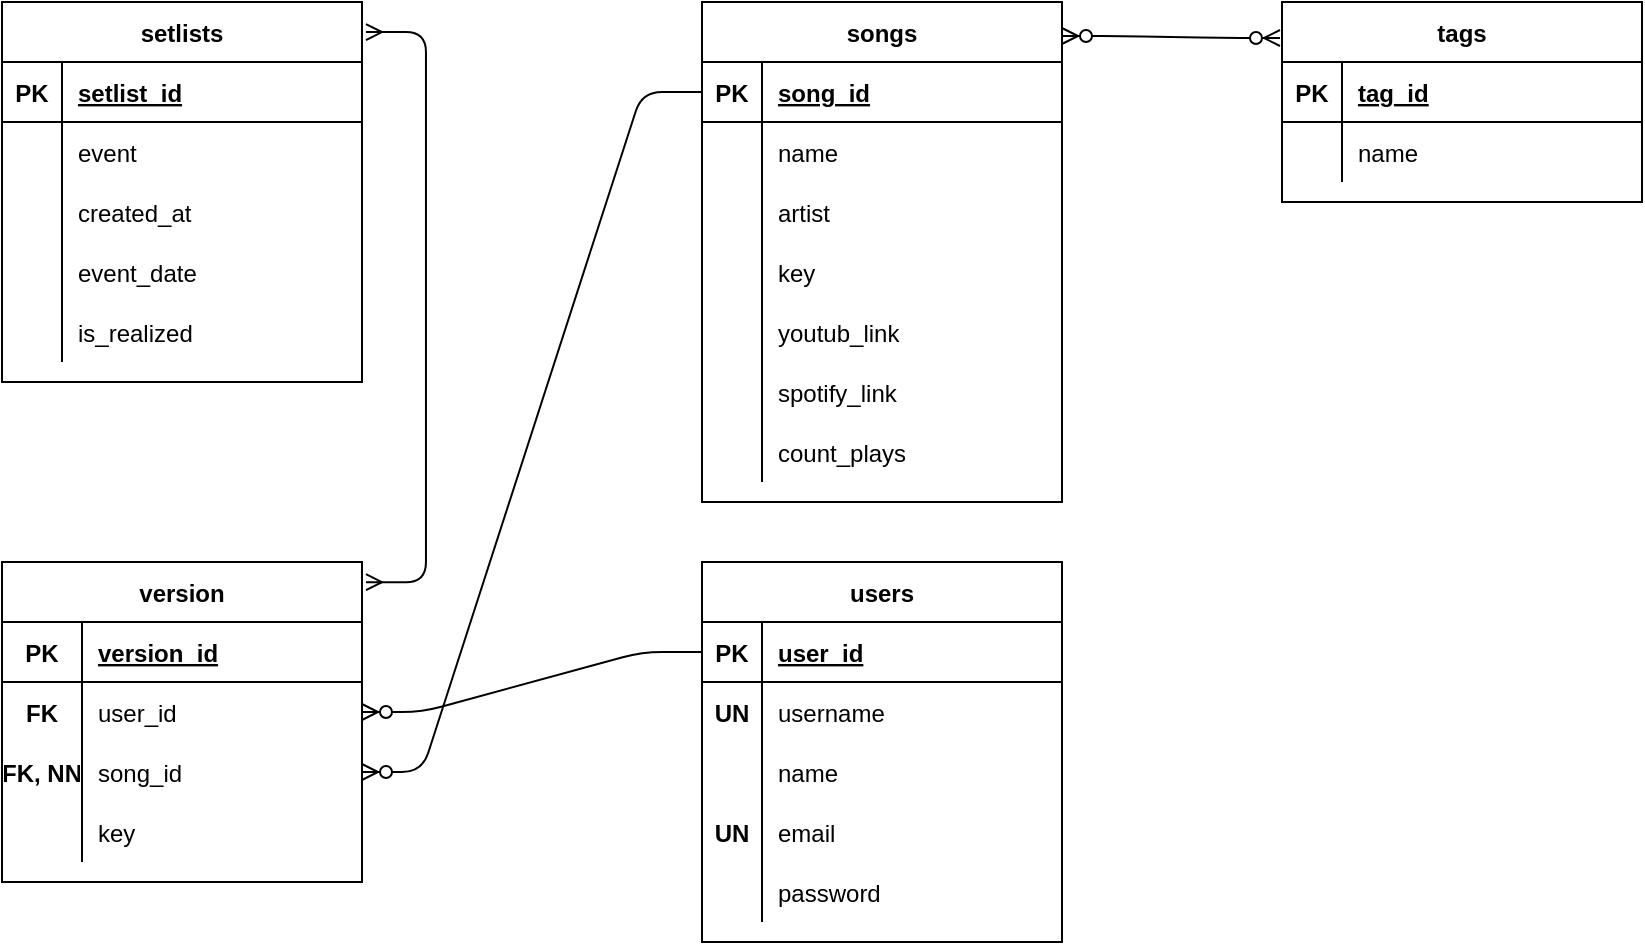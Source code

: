 <mxfile version="14.9.6" type="device"><diagram name="Page-1" id="e56a1550-8fbb-45ad-956c-1786394a9013"><mxGraphModel dx="1108" dy="482" grid="1" gridSize="10" guides="1" tooltips="1" connect="1" arrows="1" fold="1" page="1" pageScale="1" pageWidth="1100" pageHeight="850" background="none" math="0" shadow="0"><root><mxCell id="0"/><mxCell id="1" parent="0"/><mxCell id="Ovv7_MSdKENHsNQ3ZOLQ-1" value="songs" style="shape=table;startSize=30;container=1;collapsible=1;childLayout=tableLayout;fixedRows=1;rowLines=0;fontStyle=1;align=center;resizeLast=1;" parent="1" vertex="1"><mxGeometry x="430" y="160" width="180" height="250" as="geometry"/></mxCell><mxCell id="Ovv7_MSdKENHsNQ3ZOLQ-2" value="" style="shape=partialRectangle;collapsible=0;dropTarget=0;pointerEvents=0;fillColor=none;top=0;left=0;bottom=1;right=0;points=[[0,0.5],[1,0.5]];portConstraint=eastwest;" parent="Ovv7_MSdKENHsNQ3ZOLQ-1" vertex="1"><mxGeometry y="30" width="180" height="30" as="geometry"/></mxCell><mxCell id="Ovv7_MSdKENHsNQ3ZOLQ-3" value="PK" style="shape=partialRectangle;connectable=0;fillColor=none;top=0;left=0;bottom=0;right=0;fontStyle=1;overflow=hidden;" parent="Ovv7_MSdKENHsNQ3ZOLQ-2" vertex="1"><mxGeometry width="30" height="30" as="geometry"/></mxCell><mxCell id="Ovv7_MSdKENHsNQ3ZOLQ-4" value="song_id" style="shape=partialRectangle;connectable=0;fillColor=none;top=0;left=0;bottom=0;right=0;align=left;spacingLeft=6;fontStyle=5;overflow=hidden;" parent="Ovv7_MSdKENHsNQ3ZOLQ-2" vertex="1"><mxGeometry x="30" width="150" height="30" as="geometry"/></mxCell><mxCell id="Ovv7_MSdKENHsNQ3ZOLQ-5" value="" style="shape=partialRectangle;collapsible=0;dropTarget=0;pointerEvents=0;fillColor=none;top=0;left=0;bottom=0;right=0;points=[[0,0.5],[1,0.5]];portConstraint=eastwest;" parent="Ovv7_MSdKENHsNQ3ZOLQ-1" vertex="1"><mxGeometry y="60" width="180" height="30" as="geometry"/></mxCell><mxCell id="Ovv7_MSdKENHsNQ3ZOLQ-6" value="" style="shape=partialRectangle;connectable=0;fillColor=none;top=0;left=0;bottom=0;right=0;editable=1;overflow=hidden;" parent="Ovv7_MSdKENHsNQ3ZOLQ-5" vertex="1"><mxGeometry width="30" height="30" as="geometry"/></mxCell><mxCell id="Ovv7_MSdKENHsNQ3ZOLQ-7" value="name" style="shape=partialRectangle;connectable=0;fillColor=none;top=0;left=0;bottom=0;right=0;align=left;spacingLeft=6;overflow=hidden;" parent="Ovv7_MSdKENHsNQ3ZOLQ-5" vertex="1"><mxGeometry x="30" width="150" height="30" as="geometry"/></mxCell><mxCell id="Ovv7_MSdKENHsNQ3ZOLQ-8" value="" style="shape=partialRectangle;collapsible=0;dropTarget=0;pointerEvents=0;fillColor=none;top=0;left=0;bottom=0;right=0;points=[[0,0.5],[1,0.5]];portConstraint=eastwest;" parent="Ovv7_MSdKENHsNQ3ZOLQ-1" vertex="1"><mxGeometry y="90" width="180" height="30" as="geometry"/></mxCell><mxCell id="Ovv7_MSdKENHsNQ3ZOLQ-9" value="" style="shape=partialRectangle;connectable=0;fillColor=none;top=0;left=0;bottom=0;right=0;editable=1;overflow=hidden;" parent="Ovv7_MSdKENHsNQ3ZOLQ-8" vertex="1"><mxGeometry width="30" height="30" as="geometry"/></mxCell><mxCell id="Ovv7_MSdKENHsNQ3ZOLQ-10" value="artist" style="shape=partialRectangle;connectable=0;fillColor=none;top=0;left=0;bottom=0;right=0;align=left;spacingLeft=6;overflow=hidden;" parent="Ovv7_MSdKENHsNQ3ZOLQ-8" vertex="1"><mxGeometry x="30" width="150" height="30" as="geometry"/></mxCell><mxCell id="Ovv7_MSdKENHsNQ3ZOLQ-11" value="" style="shape=partialRectangle;collapsible=0;dropTarget=0;pointerEvents=0;fillColor=none;top=0;left=0;bottom=0;right=0;points=[[0,0.5],[1,0.5]];portConstraint=eastwest;" parent="Ovv7_MSdKENHsNQ3ZOLQ-1" vertex="1"><mxGeometry y="120" width="180" height="30" as="geometry"/></mxCell><mxCell id="Ovv7_MSdKENHsNQ3ZOLQ-12" value="" style="shape=partialRectangle;connectable=0;fillColor=none;top=0;left=0;bottom=0;right=0;editable=1;overflow=hidden;" parent="Ovv7_MSdKENHsNQ3ZOLQ-11" vertex="1"><mxGeometry width="30" height="30" as="geometry"/></mxCell><mxCell id="Ovv7_MSdKENHsNQ3ZOLQ-13" value="key" style="shape=partialRectangle;connectable=0;fillColor=none;top=0;left=0;bottom=0;right=0;align=left;spacingLeft=6;overflow=hidden;" parent="Ovv7_MSdKENHsNQ3ZOLQ-11" vertex="1"><mxGeometry x="30" width="150" height="30" as="geometry"/></mxCell><mxCell id="Ovv7_MSdKENHsNQ3ZOLQ-31" style="shape=partialRectangle;collapsible=0;dropTarget=0;pointerEvents=0;fillColor=none;top=0;left=0;bottom=0;right=0;points=[[0,0.5],[1,0.5]];portConstraint=eastwest;" parent="Ovv7_MSdKENHsNQ3ZOLQ-1" vertex="1"><mxGeometry y="150" width="180" height="30" as="geometry"/></mxCell><mxCell id="Ovv7_MSdKENHsNQ3ZOLQ-32" style="shape=partialRectangle;connectable=0;fillColor=none;top=0;left=0;bottom=0;right=0;editable=1;overflow=hidden;" parent="Ovv7_MSdKENHsNQ3ZOLQ-31" vertex="1"><mxGeometry width="30" height="30" as="geometry"/></mxCell><mxCell id="Ovv7_MSdKENHsNQ3ZOLQ-33" value="youtub_link" style="shape=partialRectangle;connectable=0;fillColor=none;top=0;left=0;bottom=0;right=0;align=left;spacingLeft=6;overflow=hidden;" parent="Ovv7_MSdKENHsNQ3ZOLQ-31" vertex="1"><mxGeometry x="30" width="150" height="30" as="geometry"/></mxCell><mxCell id="Ovv7_MSdKENHsNQ3ZOLQ-34" style="shape=partialRectangle;collapsible=0;dropTarget=0;pointerEvents=0;fillColor=none;top=0;left=0;bottom=0;right=0;points=[[0,0.5],[1,0.5]];portConstraint=eastwest;" parent="Ovv7_MSdKENHsNQ3ZOLQ-1" vertex="1"><mxGeometry y="180" width="180" height="30" as="geometry"/></mxCell><mxCell id="Ovv7_MSdKENHsNQ3ZOLQ-35" style="shape=partialRectangle;connectable=0;fillColor=none;top=0;left=0;bottom=0;right=0;editable=1;overflow=hidden;" parent="Ovv7_MSdKENHsNQ3ZOLQ-34" vertex="1"><mxGeometry width="30" height="30" as="geometry"/></mxCell><mxCell id="Ovv7_MSdKENHsNQ3ZOLQ-36" value="spotify_link" style="shape=partialRectangle;connectable=0;fillColor=none;top=0;left=0;bottom=0;right=0;align=left;spacingLeft=6;overflow=hidden;" parent="Ovv7_MSdKENHsNQ3ZOLQ-34" vertex="1"><mxGeometry x="30" width="150" height="30" as="geometry"/></mxCell><mxCell id="Ovv7_MSdKENHsNQ3ZOLQ-67" style="shape=partialRectangle;collapsible=0;dropTarget=0;pointerEvents=0;fillColor=none;top=0;left=0;bottom=0;right=0;points=[[0,0.5],[1,0.5]];portConstraint=eastwest;" parent="Ovv7_MSdKENHsNQ3ZOLQ-1" vertex="1"><mxGeometry y="210" width="180" height="30" as="geometry"/></mxCell><mxCell id="Ovv7_MSdKENHsNQ3ZOLQ-68" style="shape=partialRectangle;connectable=0;fillColor=none;top=0;left=0;bottom=0;right=0;editable=1;overflow=hidden;" parent="Ovv7_MSdKENHsNQ3ZOLQ-67" vertex="1"><mxGeometry width="30" height="30" as="geometry"/></mxCell><mxCell id="Ovv7_MSdKENHsNQ3ZOLQ-69" value="count_plays" style="shape=partialRectangle;connectable=0;fillColor=none;top=0;left=0;bottom=0;right=0;align=left;spacingLeft=6;overflow=hidden;" parent="Ovv7_MSdKENHsNQ3ZOLQ-67" vertex="1"><mxGeometry x="30" width="150" height="30" as="geometry"/></mxCell><mxCell id="Ovv7_MSdKENHsNQ3ZOLQ-54" value="setlists" style="shape=table;startSize=30;container=1;collapsible=1;childLayout=tableLayout;fixedRows=1;rowLines=0;fontStyle=1;align=center;resizeLast=1;" parent="1" vertex="1"><mxGeometry x="80" y="160" width="180" height="190" as="geometry"/></mxCell><mxCell id="Ovv7_MSdKENHsNQ3ZOLQ-55" value="" style="shape=partialRectangle;collapsible=0;dropTarget=0;pointerEvents=0;fillColor=none;top=0;left=0;bottom=1;right=0;points=[[0,0.5],[1,0.5]];portConstraint=eastwest;" parent="Ovv7_MSdKENHsNQ3ZOLQ-54" vertex="1"><mxGeometry y="30" width="180" height="30" as="geometry"/></mxCell><mxCell id="Ovv7_MSdKENHsNQ3ZOLQ-56" value="PK" style="shape=partialRectangle;connectable=0;fillColor=none;top=0;left=0;bottom=0;right=0;fontStyle=1;overflow=hidden;" parent="Ovv7_MSdKENHsNQ3ZOLQ-55" vertex="1"><mxGeometry width="30" height="30" as="geometry"/></mxCell><mxCell id="Ovv7_MSdKENHsNQ3ZOLQ-57" value="setlist_id" style="shape=partialRectangle;connectable=0;fillColor=none;top=0;left=0;bottom=0;right=0;align=left;spacingLeft=6;fontStyle=5;overflow=hidden;" parent="Ovv7_MSdKENHsNQ3ZOLQ-55" vertex="1"><mxGeometry x="30" width="150" height="30" as="geometry"/></mxCell><mxCell id="Ovv7_MSdKENHsNQ3ZOLQ-58" value="" style="shape=partialRectangle;collapsible=0;dropTarget=0;pointerEvents=0;fillColor=none;top=0;left=0;bottom=0;right=0;points=[[0,0.5],[1,0.5]];portConstraint=eastwest;" parent="Ovv7_MSdKENHsNQ3ZOLQ-54" vertex="1"><mxGeometry y="60" width="180" height="30" as="geometry"/></mxCell><mxCell id="Ovv7_MSdKENHsNQ3ZOLQ-59" value="" style="shape=partialRectangle;connectable=0;fillColor=none;top=0;left=0;bottom=0;right=0;editable=1;overflow=hidden;" parent="Ovv7_MSdKENHsNQ3ZOLQ-58" vertex="1"><mxGeometry width="30" height="30" as="geometry"/></mxCell><mxCell id="Ovv7_MSdKENHsNQ3ZOLQ-60" value="event" style="shape=partialRectangle;connectable=0;fillColor=none;top=0;left=0;bottom=0;right=0;align=left;spacingLeft=6;overflow=hidden;" parent="Ovv7_MSdKENHsNQ3ZOLQ-58" vertex="1"><mxGeometry x="30" width="150" height="30" as="geometry"/></mxCell><mxCell id="Ovv7_MSdKENHsNQ3ZOLQ-61" value="" style="shape=partialRectangle;collapsible=0;dropTarget=0;pointerEvents=0;fillColor=none;top=0;left=0;bottom=0;right=0;points=[[0,0.5],[1,0.5]];portConstraint=eastwest;" parent="Ovv7_MSdKENHsNQ3ZOLQ-54" vertex="1"><mxGeometry y="90" width="180" height="30" as="geometry"/></mxCell><mxCell id="Ovv7_MSdKENHsNQ3ZOLQ-62" value="" style="shape=partialRectangle;connectable=0;fillColor=none;top=0;left=0;bottom=0;right=0;editable=1;overflow=hidden;" parent="Ovv7_MSdKENHsNQ3ZOLQ-61" vertex="1"><mxGeometry width="30" height="30" as="geometry"/></mxCell><mxCell id="Ovv7_MSdKENHsNQ3ZOLQ-63" value="created_at" style="shape=partialRectangle;connectable=0;fillColor=none;top=0;left=0;bottom=0;right=0;align=left;spacingLeft=6;overflow=hidden;" parent="Ovv7_MSdKENHsNQ3ZOLQ-61" vertex="1"><mxGeometry x="30" width="150" height="30" as="geometry"/></mxCell><mxCell id="Ovv7_MSdKENHsNQ3ZOLQ-64" value="" style="shape=partialRectangle;collapsible=0;dropTarget=0;pointerEvents=0;fillColor=none;top=0;left=0;bottom=0;right=0;points=[[0,0.5],[1,0.5]];portConstraint=eastwest;" parent="Ovv7_MSdKENHsNQ3ZOLQ-54" vertex="1"><mxGeometry y="120" width="180" height="30" as="geometry"/></mxCell><mxCell id="Ovv7_MSdKENHsNQ3ZOLQ-65" value="" style="shape=partialRectangle;connectable=0;fillColor=none;top=0;left=0;bottom=0;right=0;editable=1;overflow=hidden;" parent="Ovv7_MSdKENHsNQ3ZOLQ-64" vertex="1"><mxGeometry width="30" height="30" as="geometry"/></mxCell><mxCell id="Ovv7_MSdKENHsNQ3ZOLQ-66" value="event_date" style="shape=partialRectangle;connectable=0;fillColor=none;top=0;left=0;bottom=0;right=0;align=left;spacingLeft=6;overflow=hidden;" parent="Ovv7_MSdKENHsNQ3ZOLQ-64" vertex="1"><mxGeometry x="30" width="150" height="30" as="geometry"/></mxCell><mxCell id="Ovv7_MSdKENHsNQ3ZOLQ-121" style="shape=partialRectangle;collapsible=0;dropTarget=0;pointerEvents=0;fillColor=none;top=0;left=0;bottom=0;right=0;points=[[0,0.5],[1,0.5]];portConstraint=eastwest;" parent="Ovv7_MSdKENHsNQ3ZOLQ-54" vertex="1"><mxGeometry y="150" width="180" height="30" as="geometry"/></mxCell><mxCell id="Ovv7_MSdKENHsNQ3ZOLQ-122" style="shape=partialRectangle;connectable=0;fillColor=none;top=0;left=0;bottom=0;right=0;editable=1;overflow=hidden;" parent="Ovv7_MSdKENHsNQ3ZOLQ-121" vertex="1"><mxGeometry width="30" height="30" as="geometry"/></mxCell><mxCell id="Ovv7_MSdKENHsNQ3ZOLQ-123" value="is_realized" style="shape=partialRectangle;connectable=0;fillColor=none;top=0;left=0;bottom=0;right=0;align=left;spacingLeft=6;overflow=hidden;" parent="Ovv7_MSdKENHsNQ3ZOLQ-121" vertex="1"><mxGeometry x="30" width="150" height="30" as="geometry"/></mxCell><mxCell id="Ovv7_MSdKENHsNQ3ZOLQ-71" value="tags" style="shape=table;startSize=30;container=1;collapsible=1;childLayout=tableLayout;fixedRows=1;rowLines=0;fontStyle=1;align=center;resizeLast=1;" parent="1" vertex="1"><mxGeometry x="720" y="160" width="180" height="100" as="geometry"/></mxCell><mxCell id="Ovv7_MSdKENHsNQ3ZOLQ-72" value="" style="shape=partialRectangle;collapsible=0;dropTarget=0;pointerEvents=0;fillColor=none;top=0;left=0;bottom=1;right=0;points=[[0,0.5],[1,0.5]];portConstraint=eastwest;" parent="Ovv7_MSdKENHsNQ3ZOLQ-71" vertex="1"><mxGeometry y="30" width="180" height="30" as="geometry"/></mxCell><mxCell id="Ovv7_MSdKENHsNQ3ZOLQ-73" value="PK" style="shape=partialRectangle;connectable=0;fillColor=none;top=0;left=0;bottom=0;right=0;fontStyle=1;overflow=hidden;" parent="Ovv7_MSdKENHsNQ3ZOLQ-72" vertex="1"><mxGeometry width="30" height="30" as="geometry"/></mxCell><mxCell id="Ovv7_MSdKENHsNQ3ZOLQ-74" value="tag_id" style="shape=partialRectangle;connectable=0;fillColor=none;top=0;left=0;bottom=0;right=0;align=left;spacingLeft=6;fontStyle=5;overflow=hidden;" parent="Ovv7_MSdKENHsNQ3ZOLQ-72" vertex="1"><mxGeometry x="30" width="150" height="30" as="geometry"/></mxCell><mxCell id="Ovv7_MSdKENHsNQ3ZOLQ-75" value="" style="shape=partialRectangle;collapsible=0;dropTarget=0;pointerEvents=0;fillColor=none;top=0;left=0;bottom=0;right=0;points=[[0,0.5],[1,0.5]];portConstraint=eastwest;" parent="Ovv7_MSdKENHsNQ3ZOLQ-71" vertex="1"><mxGeometry y="60" width="180" height="30" as="geometry"/></mxCell><mxCell id="Ovv7_MSdKENHsNQ3ZOLQ-76" value="" style="shape=partialRectangle;connectable=0;fillColor=none;top=0;left=0;bottom=0;right=0;editable=1;overflow=hidden;" parent="Ovv7_MSdKENHsNQ3ZOLQ-75" vertex="1"><mxGeometry width="30" height="30" as="geometry"/></mxCell><mxCell id="Ovv7_MSdKENHsNQ3ZOLQ-77" value="name" style="shape=partialRectangle;connectable=0;fillColor=none;top=0;left=0;bottom=0;right=0;align=left;spacingLeft=6;overflow=hidden;" parent="Ovv7_MSdKENHsNQ3ZOLQ-75" vertex="1"><mxGeometry x="30" width="150" height="30" as="geometry"/></mxCell><mxCell id="Ovv7_MSdKENHsNQ3ZOLQ-85" value="" style="edgeStyle=entityRelationEdgeStyle;fontSize=12;html=1;endArrow=ERzeroToMany;endFill=1;startArrow=ERzeroToMany;exitX=1;exitY=0.068;exitDx=0;exitDy=0;exitPerimeter=0;" parent="1" source="Ovv7_MSdKENHsNQ3ZOLQ-1" edge="1"><mxGeometry width="100" height="100" relative="1" as="geometry"><mxPoint x="620" y="270" as="sourcePoint"/><mxPoint x="719" y="178" as="targetPoint"/></mxGeometry></mxCell><mxCell id="Ovv7_MSdKENHsNQ3ZOLQ-87" value="users" style="shape=table;startSize=30;container=1;collapsible=1;childLayout=tableLayout;fixedRows=1;rowLines=0;fontStyle=1;align=center;resizeLast=1;" parent="1" vertex="1"><mxGeometry x="430" y="440" width="180" height="190" as="geometry"/></mxCell><mxCell id="Ovv7_MSdKENHsNQ3ZOLQ-88" value="" style="shape=partialRectangle;collapsible=0;dropTarget=0;pointerEvents=0;fillColor=none;top=0;left=0;bottom=1;right=0;points=[[0,0.5],[1,0.5]];portConstraint=eastwest;" parent="Ovv7_MSdKENHsNQ3ZOLQ-87" vertex="1"><mxGeometry y="30" width="180" height="30" as="geometry"/></mxCell><mxCell id="Ovv7_MSdKENHsNQ3ZOLQ-89" value="PK" style="shape=partialRectangle;connectable=0;fillColor=none;top=0;left=0;bottom=0;right=0;fontStyle=1;overflow=hidden;" parent="Ovv7_MSdKENHsNQ3ZOLQ-88" vertex="1"><mxGeometry width="30" height="30" as="geometry"/></mxCell><mxCell id="Ovv7_MSdKENHsNQ3ZOLQ-90" value="user_id" style="shape=partialRectangle;connectable=0;fillColor=none;top=0;left=0;bottom=0;right=0;align=left;spacingLeft=6;fontStyle=5;overflow=hidden;" parent="Ovv7_MSdKENHsNQ3ZOLQ-88" vertex="1"><mxGeometry x="30" width="150" height="30" as="geometry"/></mxCell><mxCell id="Ovv7_MSdKENHsNQ3ZOLQ-91" value="" style="shape=partialRectangle;collapsible=0;dropTarget=0;pointerEvents=0;fillColor=none;top=0;left=0;bottom=0;right=0;points=[[0,0.5],[1,0.5]];portConstraint=eastwest;" parent="Ovv7_MSdKENHsNQ3ZOLQ-87" vertex="1"><mxGeometry y="60" width="180" height="30" as="geometry"/></mxCell><mxCell id="Ovv7_MSdKENHsNQ3ZOLQ-92" value="UN" style="shape=partialRectangle;connectable=0;fillColor=none;top=0;left=0;bottom=0;right=0;editable=1;overflow=hidden;fontStyle=1" parent="Ovv7_MSdKENHsNQ3ZOLQ-91" vertex="1"><mxGeometry width="30" height="30" as="geometry"/></mxCell><mxCell id="Ovv7_MSdKENHsNQ3ZOLQ-93" value="username" style="shape=partialRectangle;connectable=0;fillColor=none;top=0;left=0;bottom=0;right=0;align=left;spacingLeft=6;overflow=hidden;" parent="Ovv7_MSdKENHsNQ3ZOLQ-91" vertex="1"><mxGeometry x="30" width="150" height="30" as="geometry"/></mxCell><mxCell id="Ovv7_MSdKENHsNQ3ZOLQ-94" value="" style="shape=partialRectangle;collapsible=0;dropTarget=0;pointerEvents=0;fillColor=none;top=0;left=0;bottom=0;right=0;points=[[0,0.5],[1,0.5]];portConstraint=eastwest;" parent="Ovv7_MSdKENHsNQ3ZOLQ-87" vertex="1"><mxGeometry y="90" width="180" height="30" as="geometry"/></mxCell><mxCell id="Ovv7_MSdKENHsNQ3ZOLQ-95" value="" style="shape=partialRectangle;connectable=0;fillColor=none;top=0;left=0;bottom=0;right=0;editable=1;overflow=hidden;" parent="Ovv7_MSdKENHsNQ3ZOLQ-94" vertex="1"><mxGeometry width="30" height="30" as="geometry"/></mxCell><mxCell id="Ovv7_MSdKENHsNQ3ZOLQ-96" value="name" style="shape=partialRectangle;connectable=0;fillColor=none;top=0;left=0;bottom=0;right=0;align=left;spacingLeft=6;overflow=hidden;" parent="Ovv7_MSdKENHsNQ3ZOLQ-94" vertex="1"><mxGeometry x="30" width="150" height="30" as="geometry"/></mxCell><mxCell id="Ovv7_MSdKENHsNQ3ZOLQ-97" value="" style="shape=partialRectangle;collapsible=0;dropTarget=0;pointerEvents=0;fillColor=none;top=0;left=0;bottom=0;right=0;points=[[0,0.5],[1,0.5]];portConstraint=eastwest;" parent="Ovv7_MSdKENHsNQ3ZOLQ-87" vertex="1"><mxGeometry y="120" width="180" height="30" as="geometry"/></mxCell><mxCell id="Ovv7_MSdKENHsNQ3ZOLQ-98" value="UN" style="shape=partialRectangle;connectable=0;fillColor=none;top=0;left=0;bottom=0;right=0;editable=1;overflow=hidden;fontStyle=1" parent="Ovv7_MSdKENHsNQ3ZOLQ-97" vertex="1"><mxGeometry width="30" height="30" as="geometry"/></mxCell><mxCell id="Ovv7_MSdKENHsNQ3ZOLQ-99" value="email" style="shape=partialRectangle;connectable=0;fillColor=none;top=0;left=0;bottom=0;right=0;align=left;spacingLeft=6;overflow=hidden;" parent="Ovv7_MSdKENHsNQ3ZOLQ-97" vertex="1"><mxGeometry x="30" width="150" height="30" as="geometry"/></mxCell><mxCell id="Ovv7_MSdKENHsNQ3ZOLQ-100" style="shape=partialRectangle;collapsible=0;dropTarget=0;pointerEvents=0;fillColor=none;top=0;left=0;bottom=0;right=0;points=[[0,0.5],[1,0.5]];portConstraint=eastwest;" parent="Ovv7_MSdKENHsNQ3ZOLQ-87" vertex="1"><mxGeometry y="150" width="180" height="30" as="geometry"/></mxCell><mxCell id="Ovv7_MSdKENHsNQ3ZOLQ-101" style="shape=partialRectangle;connectable=0;fillColor=none;top=0;left=0;bottom=0;right=0;editable=1;overflow=hidden;" parent="Ovv7_MSdKENHsNQ3ZOLQ-100" vertex="1"><mxGeometry width="30" height="30" as="geometry"/></mxCell><mxCell id="Ovv7_MSdKENHsNQ3ZOLQ-102" value="password" style="shape=partialRectangle;connectable=0;fillColor=none;top=0;left=0;bottom=0;right=0;align=left;spacingLeft=6;overflow=hidden;" parent="Ovv7_MSdKENHsNQ3ZOLQ-100" vertex="1"><mxGeometry x="30" width="150" height="30" as="geometry"/></mxCell><mxCell id="Ovv7_MSdKENHsNQ3ZOLQ-103" value="version" style="shape=table;startSize=30;container=1;collapsible=1;childLayout=tableLayout;fixedRows=1;rowLines=0;fontStyle=1;align=center;resizeLast=1;" parent="1" vertex="1"><mxGeometry x="80" y="440" width="180" height="160" as="geometry"/></mxCell><mxCell id="Ovv7_MSdKENHsNQ3ZOLQ-104" value="" style="shape=partialRectangle;collapsible=0;dropTarget=0;pointerEvents=0;fillColor=none;top=0;left=0;bottom=1;right=0;points=[[0,0.5],[1,0.5]];portConstraint=eastwest;" parent="Ovv7_MSdKENHsNQ3ZOLQ-103" vertex="1"><mxGeometry y="30" width="180" height="30" as="geometry"/></mxCell><mxCell id="Ovv7_MSdKENHsNQ3ZOLQ-105" value="PK" style="shape=partialRectangle;connectable=0;fillColor=none;top=0;left=0;bottom=0;right=0;fontStyle=1;overflow=hidden;" parent="Ovv7_MSdKENHsNQ3ZOLQ-104" vertex="1"><mxGeometry width="40" height="30" as="geometry"/></mxCell><mxCell id="Ovv7_MSdKENHsNQ3ZOLQ-106" value="version_id" style="shape=partialRectangle;connectable=0;fillColor=none;top=0;left=0;bottom=0;right=0;align=left;spacingLeft=6;fontStyle=5;overflow=hidden;" parent="Ovv7_MSdKENHsNQ3ZOLQ-104" vertex="1"><mxGeometry x="40" width="140" height="30" as="geometry"/></mxCell><mxCell id="Ovv7_MSdKENHsNQ3ZOLQ-107" value="" style="shape=partialRectangle;collapsible=0;dropTarget=0;pointerEvents=0;fillColor=none;top=0;left=0;bottom=0;right=0;points=[[0,0.5],[1,0.5]];portConstraint=eastwest;" parent="Ovv7_MSdKENHsNQ3ZOLQ-103" vertex="1"><mxGeometry y="60" width="180" height="30" as="geometry"/></mxCell><mxCell id="Ovv7_MSdKENHsNQ3ZOLQ-108" value="FK" style="shape=partialRectangle;connectable=0;fillColor=none;top=0;left=0;bottom=0;right=0;editable=1;overflow=hidden;fontStyle=1" parent="Ovv7_MSdKENHsNQ3ZOLQ-107" vertex="1"><mxGeometry width="40" height="30" as="geometry"/></mxCell><mxCell id="Ovv7_MSdKENHsNQ3ZOLQ-109" value="user_id" style="shape=partialRectangle;connectable=0;fillColor=none;top=0;left=0;bottom=0;right=0;align=left;spacingLeft=6;overflow=hidden;" parent="Ovv7_MSdKENHsNQ3ZOLQ-107" vertex="1"><mxGeometry x="40" width="140" height="30" as="geometry"/></mxCell><mxCell id="Ovv7_MSdKENHsNQ3ZOLQ-110" value="" style="shape=partialRectangle;collapsible=0;dropTarget=0;pointerEvents=0;fillColor=none;top=0;left=0;bottom=0;right=0;points=[[0,0.5],[1,0.5]];portConstraint=eastwest;" parent="Ovv7_MSdKENHsNQ3ZOLQ-103" vertex="1"><mxGeometry y="90" width="180" height="30" as="geometry"/></mxCell><mxCell id="Ovv7_MSdKENHsNQ3ZOLQ-111" value="FK, NN" style="shape=partialRectangle;connectable=0;fillColor=none;top=0;left=0;bottom=0;right=0;editable=1;overflow=hidden;fontStyle=1" parent="Ovv7_MSdKENHsNQ3ZOLQ-110" vertex="1"><mxGeometry width="40" height="30" as="geometry"/></mxCell><mxCell id="Ovv7_MSdKENHsNQ3ZOLQ-112" value="song_id" style="shape=partialRectangle;connectable=0;fillColor=none;top=0;left=0;bottom=0;right=0;align=left;spacingLeft=6;overflow=hidden;" parent="Ovv7_MSdKENHsNQ3ZOLQ-110" vertex="1"><mxGeometry x="40" width="140" height="30" as="geometry"/></mxCell><mxCell id="Ovv7_MSdKENHsNQ3ZOLQ-113" value="" style="shape=partialRectangle;collapsible=0;dropTarget=0;pointerEvents=0;fillColor=none;top=0;left=0;bottom=0;right=0;points=[[0,0.5],[1,0.5]];portConstraint=eastwest;" parent="Ovv7_MSdKENHsNQ3ZOLQ-103" vertex="1"><mxGeometry y="120" width="180" height="30" as="geometry"/></mxCell><mxCell id="Ovv7_MSdKENHsNQ3ZOLQ-114" value="" style="shape=partialRectangle;connectable=0;fillColor=none;top=0;left=0;bottom=0;right=0;editable=1;overflow=hidden;" parent="Ovv7_MSdKENHsNQ3ZOLQ-113" vertex="1"><mxGeometry width="40" height="30" as="geometry"/></mxCell><mxCell id="Ovv7_MSdKENHsNQ3ZOLQ-115" value="key" style="shape=partialRectangle;connectable=0;fillColor=none;top=0;left=0;bottom=0;right=0;align=left;spacingLeft=6;overflow=hidden;" parent="Ovv7_MSdKENHsNQ3ZOLQ-113" vertex="1"><mxGeometry x="40" width="140" height="30" as="geometry"/></mxCell><mxCell id="Ovv7_MSdKENHsNQ3ZOLQ-119" value="" style="edgeStyle=entityRelationEdgeStyle;fontSize=12;html=1;endArrow=ERzeroToMany;entryX=1;entryY=0.5;entryDx=0;entryDy=0;exitX=0;exitY=0.5;exitDx=0;exitDy=0;endFill=1;" parent="1" source="Ovv7_MSdKENHsNQ3ZOLQ-2" target="Ovv7_MSdKENHsNQ3ZOLQ-110" edge="1"><mxGeometry width="100" height="100" relative="1" as="geometry"><mxPoint x="270" y="440" as="sourcePoint"/><mxPoint x="370" y="340" as="targetPoint"/></mxGeometry></mxCell><mxCell id="Ovv7_MSdKENHsNQ3ZOLQ-120" value="" style="edgeStyle=entityRelationEdgeStyle;fontSize=12;html=1;endArrow=ERzeroToMany;endFill=1;exitX=0;exitY=0.5;exitDx=0;exitDy=0;entryX=1;entryY=0.5;entryDx=0;entryDy=0;" parent="1" source="Ovv7_MSdKENHsNQ3ZOLQ-88" target="Ovv7_MSdKENHsNQ3ZOLQ-107" edge="1"><mxGeometry width="100" height="100" relative="1" as="geometry"><mxPoint x="290" y="490" as="sourcePoint"/><mxPoint x="390" y="390" as="targetPoint"/></mxGeometry></mxCell><mxCell id="Ovv7_MSdKENHsNQ3ZOLQ-124" value="" style="edgeStyle=entityRelationEdgeStyle;fontSize=12;html=1;endArrow=ERmany;startArrow=ERmany;entryX=1.011;entryY=0.079;entryDx=0;entryDy=0;entryPerimeter=0;exitX=1.011;exitY=0.063;exitDx=0;exitDy=0;exitPerimeter=0;" parent="1" source="Ovv7_MSdKENHsNQ3ZOLQ-103" target="Ovv7_MSdKENHsNQ3ZOLQ-54" edge="1"><mxGeometry width="100" height="100" relative="1" as="geometry"><mxPoint x="280" y="400" as="sourcePoint"/><mxPoint x="310" y="177" as="targetPoint"/></mxGeometry></mxCell></root></mxGraphModel></diagram></mxfile>